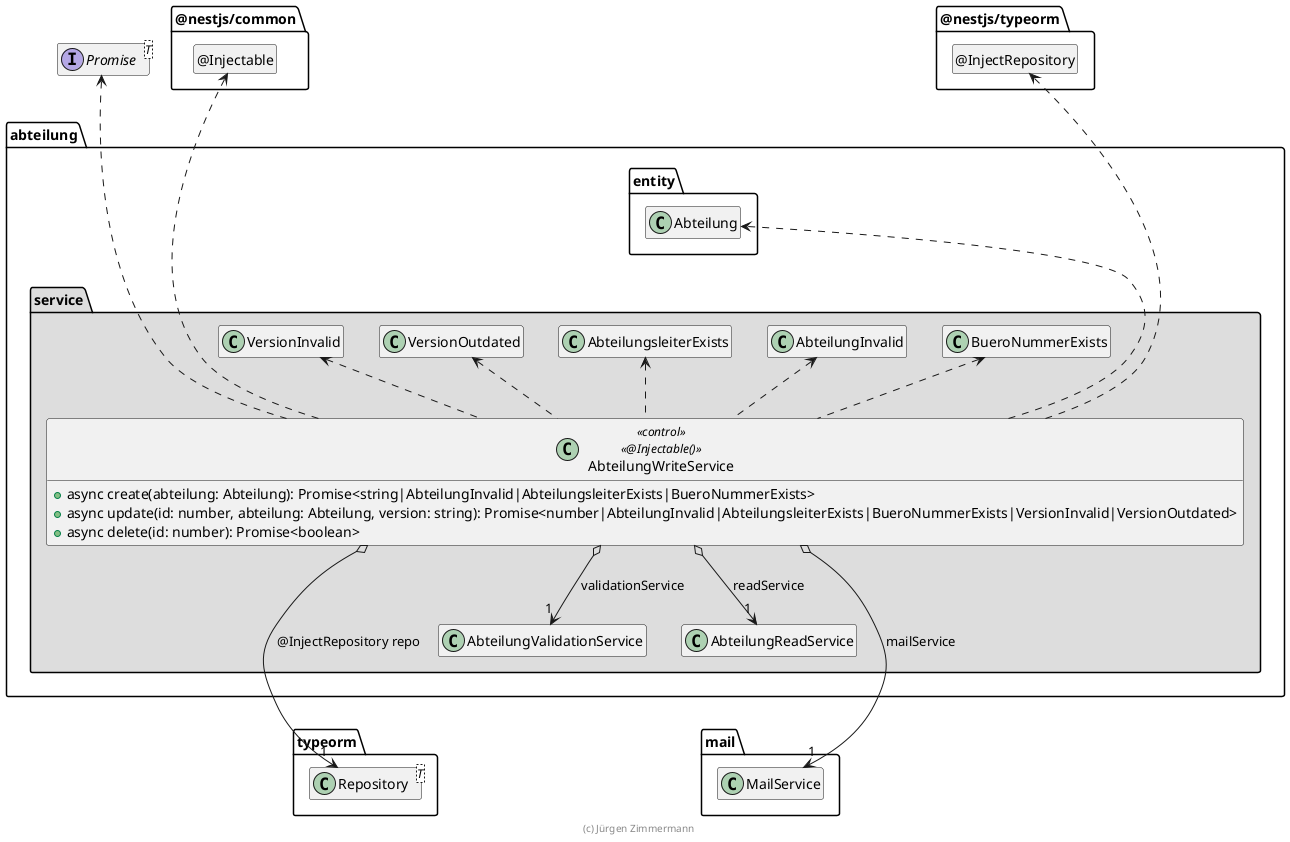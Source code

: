' Copyright (C) 2019 - present Juergen Zimmermann, Hochschule Karlsruhe
'
' This program is free software: you can redistribute it and/or modify
' it under the terms of the GNU General Public License as published by
' the Free Software Foundation, either version 3 of the License, or
' (at your option) any later version.
'
' This program is distributed in the hope that it will be useful,
' but WITHOUT ANY WARRANTY; without even the implied warranty of
' MERCHANTABILITY or FITNESS FOR A PARTICULAR PURPOSE.  See the
' GNU General Public License for more details.
'
' You should have received a copy of the GNU General Public License
' along with this program.  If not, see <https://www.gnu.org/licenses/>.

' Preview durch <Alt>d

@startuml Anwendungskern

interface Promise<T>

package @nestjs/common {
  class "@Injectable" as Injectable
  hide Injectable circle
}

package typeorm {
  class Repository<T>
}

package @nestjs/typeorm {
  class "@InjectRepository" as InjectRepository
  hide InjectRepository circle
}

package mail {
  class MailService
}

package abteilung {
  package entity {
    class Abteilung
  }

  package service #DDDDDD {
    class AbteilungInvalid
    class AbteilungsleiterExists
    class BueroNummerExists
    class VersionInvalid
    class VersionOutdated

    class AbteilungWriteService << control >> <<@Injectable()>> {
      + async create(abteilung: Abteilung): Promise<string|AbteilungInvalid|AbteilungsleiterExists|BueroNummerExists>
      + async update(id: number, abteilung: Abteilung, version: string): Promise<number|AbteilungInvalid|AbteilungsleiterExists|BueroNummerExists|VersionInvalid|VersionOutdated>
      + async delete(id: number): Promise<boolean>
    }

    AbteilungWriteService o--> "1" AbteilungValidationService: validationService
    AbteilungWriteService o--> "1" AbteilungReadService: readService
    AbteilungWriteService o--> "1" Repository: @InjectRepository repo
    AbteilungWriteService o--> "1" MailService: mailService

    AbteilungWriteService .up.> Injectable
    AbteilungWriteService .up.> InjectRepository

    AbteilungWriteService .up.> Promise
    AbteilungWriteService ..> Abteilung
    AbteilungWriteService .up.> AbteilungInvalid
    AbteilungWriteService .up.> AbteilungsleiterExists
    AbteilungWriteService .up.> BueroNummerExists
    AbteilungWriteService .up.> VersionInvalid
    AbteilungWriteService .up.> VersionOutdated

    AbteilungInvalid .up[hidden].> Abteilung
    Abteilung .up[hidden].> Promise
    Abteilung .up[hidden].> Injectable
    Abteilung .up[hidden].> InjectRepository
    AbteilungsleiterExists .up[hidden].> Abteilung
    AbteilungValidationService .[hidden].> Repository
    AbteilungValidationService .[hidden].> MailService
  }
}

hide empty members

footer (c) Jürgen Zimmermann

@enduml
